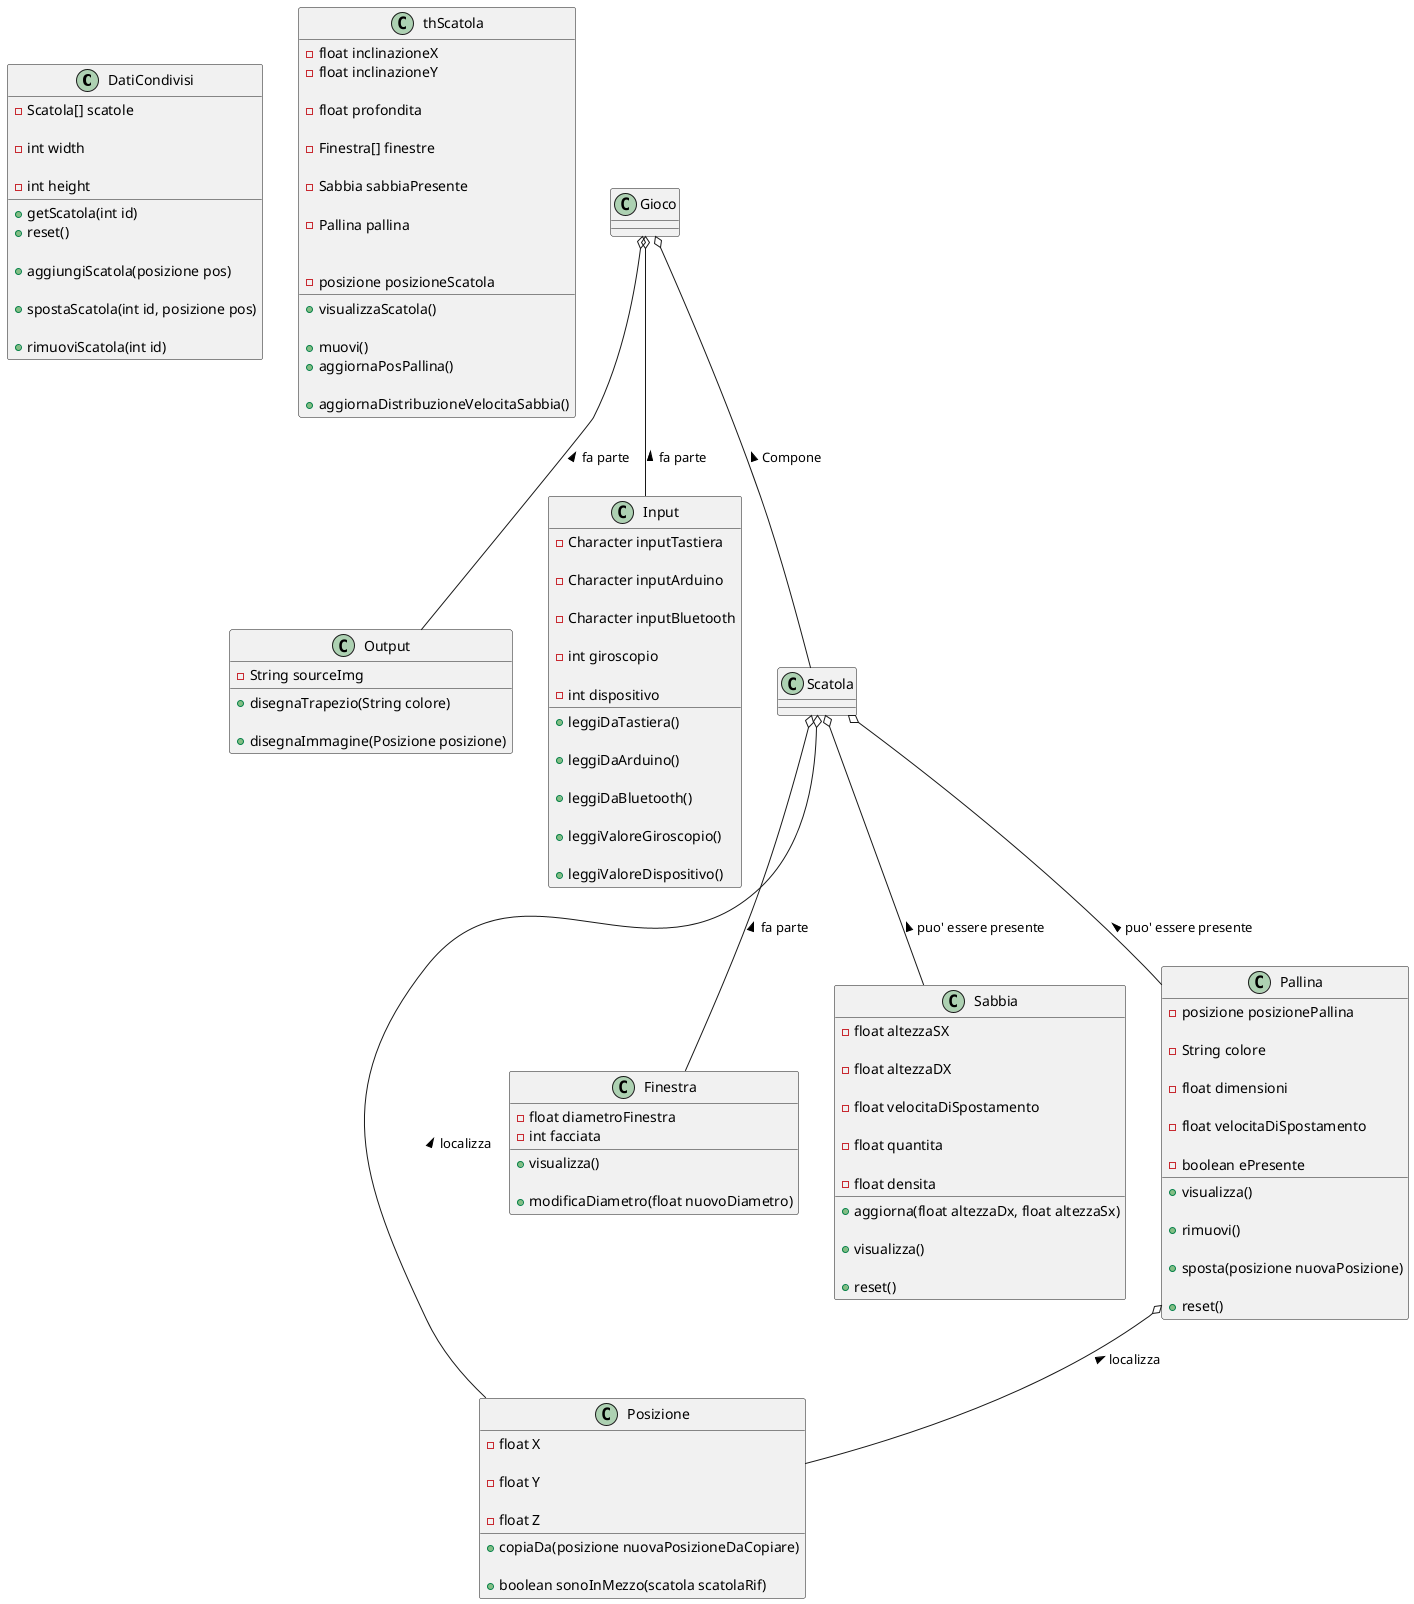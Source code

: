 @startuml

class DatiCondivisi{
    /'Indica le scatole presenti nel gioco'/
    -Scatola[] scatole

    /'Indica il numero massimo di scatole che potranno essere posizionate orizzontalmente 
    sullo schermo dello smartphone'/
    -int width

    /'Indica il numero massimo di scatole che potranno essere posizionate verticalmente 
    sullo schermo dello smartphone'/
    -int height


    +getScatola(int id)



    /'Metodo che permette di reimpostare tutti gli attributi ai valori iniziali'/
    +reset()

    /'Metodo che permette di aggiungere una scatola al gioco specificando la posizione di allocazione
    della scatola'/
    +aggiungiScatola(posizione pos)

    /'Metodo che permette di muovere una scatola specificando quale scatola
    e la posizione dove dovra' essere collocata'/
    +spostaScatola(int id, posizione pos)

    /'Metodo che permette rimuovere una scatola dal gioco specificando 
    quale scatola rimuovere dato il parametro'/
    +rimuoviScatola(int id)
}


class thScatola{
    /'Indica il grado di inclinazione della scatola'/
    -float inclinazioneX
    -float inclinazioneY

    /'Indica la profondita della scatola'/
    -float profondita

    /'Vettore che rappresenta le finestre presenti nella scatola'/
    -Finestra[] finestre

    /'Indica la sabbia presente nella scatola'/
    -Sabbia sabbiaPresente

    /'Rappresenta la pallina presente nella scatola (se presente)'/
    -Pallina pallina


    /'Indica la posizione della scatola nel piano di gioco sullo smartphone'/
    -posizione posizioneScatola


    /'Metodo che permette di rappresentare la scatola visualizzando la sabbia, la pallina e le finestre
    sul dispositivo'/
    +visualizzaScatola()

    /'Metodo che permette di simulare un movimento  
    della scatola richiamando aggiornamento Sabbia, poi aggiornamento Pallina e 
    successivamento visualizzazione scatola'/
    +muovi()


    /'Metodo che permette di aggiornare la posizione della pallina all'interno della scatola
    a seconda della velocita' della sabbia'/
    +aggiornaPosPallina()

    /'Metodo che permette di aggiornare l'altezza e la velocita della sabbia 
    nella parte destra e sinistra della scatola in base ai gradi di inclinazione della scatola'/
    +aggiornaDistribuzioneVelocitaSabbia()

}

class Posizione{
    /'Indica la posizione X dell'elemento sullo schermo di gioco'/
    -float X

    /'Indica la posizione Y dell'elemento sullo schermo di gioco'/
    -float Y

    /'Indica la posizione Z dell'elemento sullo schermo di gioco'/
    -float Z

    /'Metodo che permette di impostare gli attributi a seconda dell'oggetto posizione 
    passato come parametro'/
    +copiaDa(posizione nuovaPosizioneDaCopiare)

    /'Metodo che restituisce true se l'oggetto e' in mezzo alla scatola passata
    come parametro, altrimenti restituisce false se non e' in mezzo
    (Capisco se la pallina e' in mezzo alla scatola o no)'/
    +boolean sonoInMezzo(scatola scatolaRif)
}

class Finestra{
    /'Indica il diametro della finestra'/
    -float diametroFinestra
    /'Indica in quale facciata della scatola e' presenta la finestra (davanti, dietro, destra o sinistra)'/
    -int facciata


    /'Metodo che permette di visualizzare la finestra'/
    +visualizza()

    /'Metodo che permette di modificare il diametro della finestra'/
    +modificaDiametro(float nuovoDiametro)
}


class Sabbia{
    /'Indica il valore di altezza della sabbia nella parte sinistra della scatola'/
    -float altezzaSX

    /'Indica il valore di altezza della sabbia nella parte destra della scatola'/
    -float altezzaDX

    /'Indica la velocita' di spostamento della sabbia'/
    -float velocitaDiSpostamento

    /'Indica la quantita' di sabbia presente'/
    -float quantita

    /'Indica la densita' della sabbia presente'/
    -float densita



    /'Metodo che permette di aggiornare l'inclinazione della sabbia
     a seconda dell'altezza di destra e di sinistra della scatola passati come parametro'/
    +aggiorna(float altezzaDx, float altezzaSx)

    /'Metodo che permette di visualizzare la sabbia'/
    +visualizza()

    /'Metodo che permette di reimpostare tutti gli attributi ai valori iniziali'/
    +reset()

}

class Pallina{
    /'Indica la posizione nella scatola dove e' presente la pallina'/
    -posizione posizionePallina

    /'Indica il colore della pallina'/
    -String colore

    /'Indica le dimensioni della pallina'/
    -float dimensioni

    /'Indica la velocita' di spostamento della pallina quanto e' in movimento'/
    -float velocitaDiSpostamento

    /'Indica se la pallina e' visibile e soprattutto presente nella scatola'/
    -boolean ePresente



    /'Metodo che permette di visualizzare la pallina'/
    +visualizza()

    /'Metodo che permette di rimuovere la pallina'/
    +rimuovi()

    /'Metodo che permette di spostare la pallina nella scatola'/
    +sposta(posizione nuovaPosizione)

    /'Metodo che permette di reimpostare tutti gli attributi ai valori iniziali'/
    +reset()
}


class Output{
    /'Rappresenta il percorso dell'immagine che dovra' essere visualizzata'/
    -String sourceImg


    /'Metodo che permette di disegnare un trapezio colorato'/
    +disegnaTrapezio(String colore)

    /'Metodo che permette di rappresentare sullo schermo del device l'immagine
    presente nel percorso sourceImg (attributo) nella posizione passata come parametro'/
    +disegnaImmagine(Posizione posizione)
}


class Input{
    /'Rappresenta il valore di input letto dalla tastiera'/
    -Character inputTastiera

    /'Rappresenta il valore di input letto da arduino'/
    -Character inputArduino

    /'Rappresenta il valore di input letto dal bluetooth'/
    -Character inputBluetooth

    /'Rappresenta il valore di input letto dal giroscopio'/
    -int giroscopio

    /'Rappresenta il valore di input letto dal dispositivo'/
    -int dispositivo


    /'Metodo che permette di leggere il valore di input dalla tastiera e aggiornare
    di conseguenza l'attributo inputTastiera della classe'/
    +leggiDaTastiera()

    /'Metodo che permette di leggere il valore di input dall'Arduino e aggiornare
    di conseguenza l'attributo inputArduino della classe'/
    +leggiDaArduino()

    /'Metodo che permette di leggere il valore di input dal Bluetooth e aggiornare
    di conseguenza l'attributo inputBluetooth della classe'/
    +leggiDaBluetooth()

    /'Metodo che permette di leggere il valore di input dal Giroscopio e aggiornare
    di conseguenza l'attributo giroscopio della classe'/
    +leggiValoreGiroscopio()

    /'Metodo che permette di leggere il valore di input dal Dispositivo e aggiornare
    di conseguenza l'attributo dispositivo della classe'/
    +leggiValoreDispositivo()
}


Gioco o-- Scatola:  Compone <
Gioco o-- Input:  fa parte <
Gioco o-- Output:  fa parte <
Scatola o-- Pallina:  puo' essere presente <
Scatola o-- Sabbia:  puo' essere presente <
Scatola o-- Finestra:  fa parte <
Scatola o-- Posizione:  localizza <
Pallina o-- Posizione:  localizza <
@enduml

